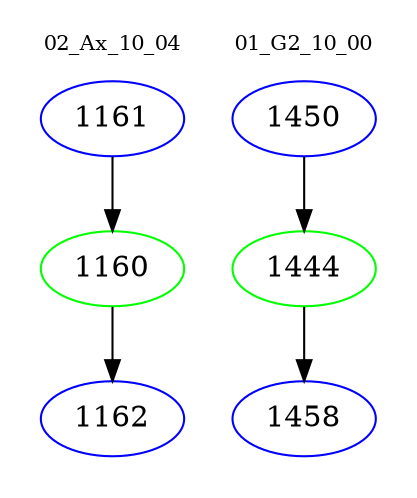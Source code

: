 digraph{
subgraph cluster_0 {
color = white
label = "02_Ax_10_04";
fontsize=10;
T0_1161 [label="1161", color="blue"]
T0_1161 -> T0_1160 [color="black"]
T0_1160 [label="1160", color="green"]
T0_1160 -> T0_1162 [color="black"]
T0_1162 [label="1162", color="blue"]
}
subgraph cluster_1 {
color = white
label = "01_G2_10_00";
fontsize=10;
T1_1450 [label="1450", color="blue"]
T1_1450 -> T1_1444 [color="black"]
T1_1444 [label="1444", color="green"]
T1_1444 -> T1_1458 [color="black"]
T1_1458 [label="1458", color="blue"]
}
}
